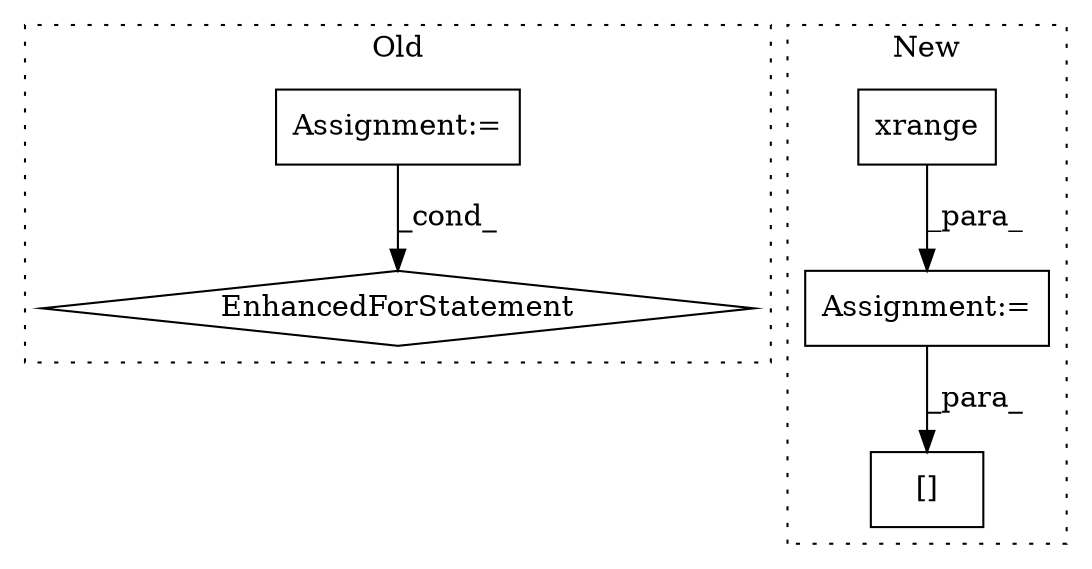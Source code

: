 digraph G {
subgraph cluster0 {
1 [label="EnhancedForStatement" a="70" s="4123,4205" l="57,2" shape="diamond"];
4 [label="Assignment:=" a="7" s="4123,4205" l="57,2" shape="box"];
label = "Old";
style="dotted";
}
subgraph cluster1 {
2 [label="xrange" a="32" s="5124,5140" l="7,1" shape="box"];
3 [label="Assignment:=" a="7" s="5117" l="33" shape="box"];
5 [label="[]" a="2" s="5006,5011" l="4,1" shape="box"];
label = "New";
style="dotted";
}
2 -> 3 [label="_para_"];
3 -> 5 [label="_para_"];
4 -> 1 [label="_cond_"];
}